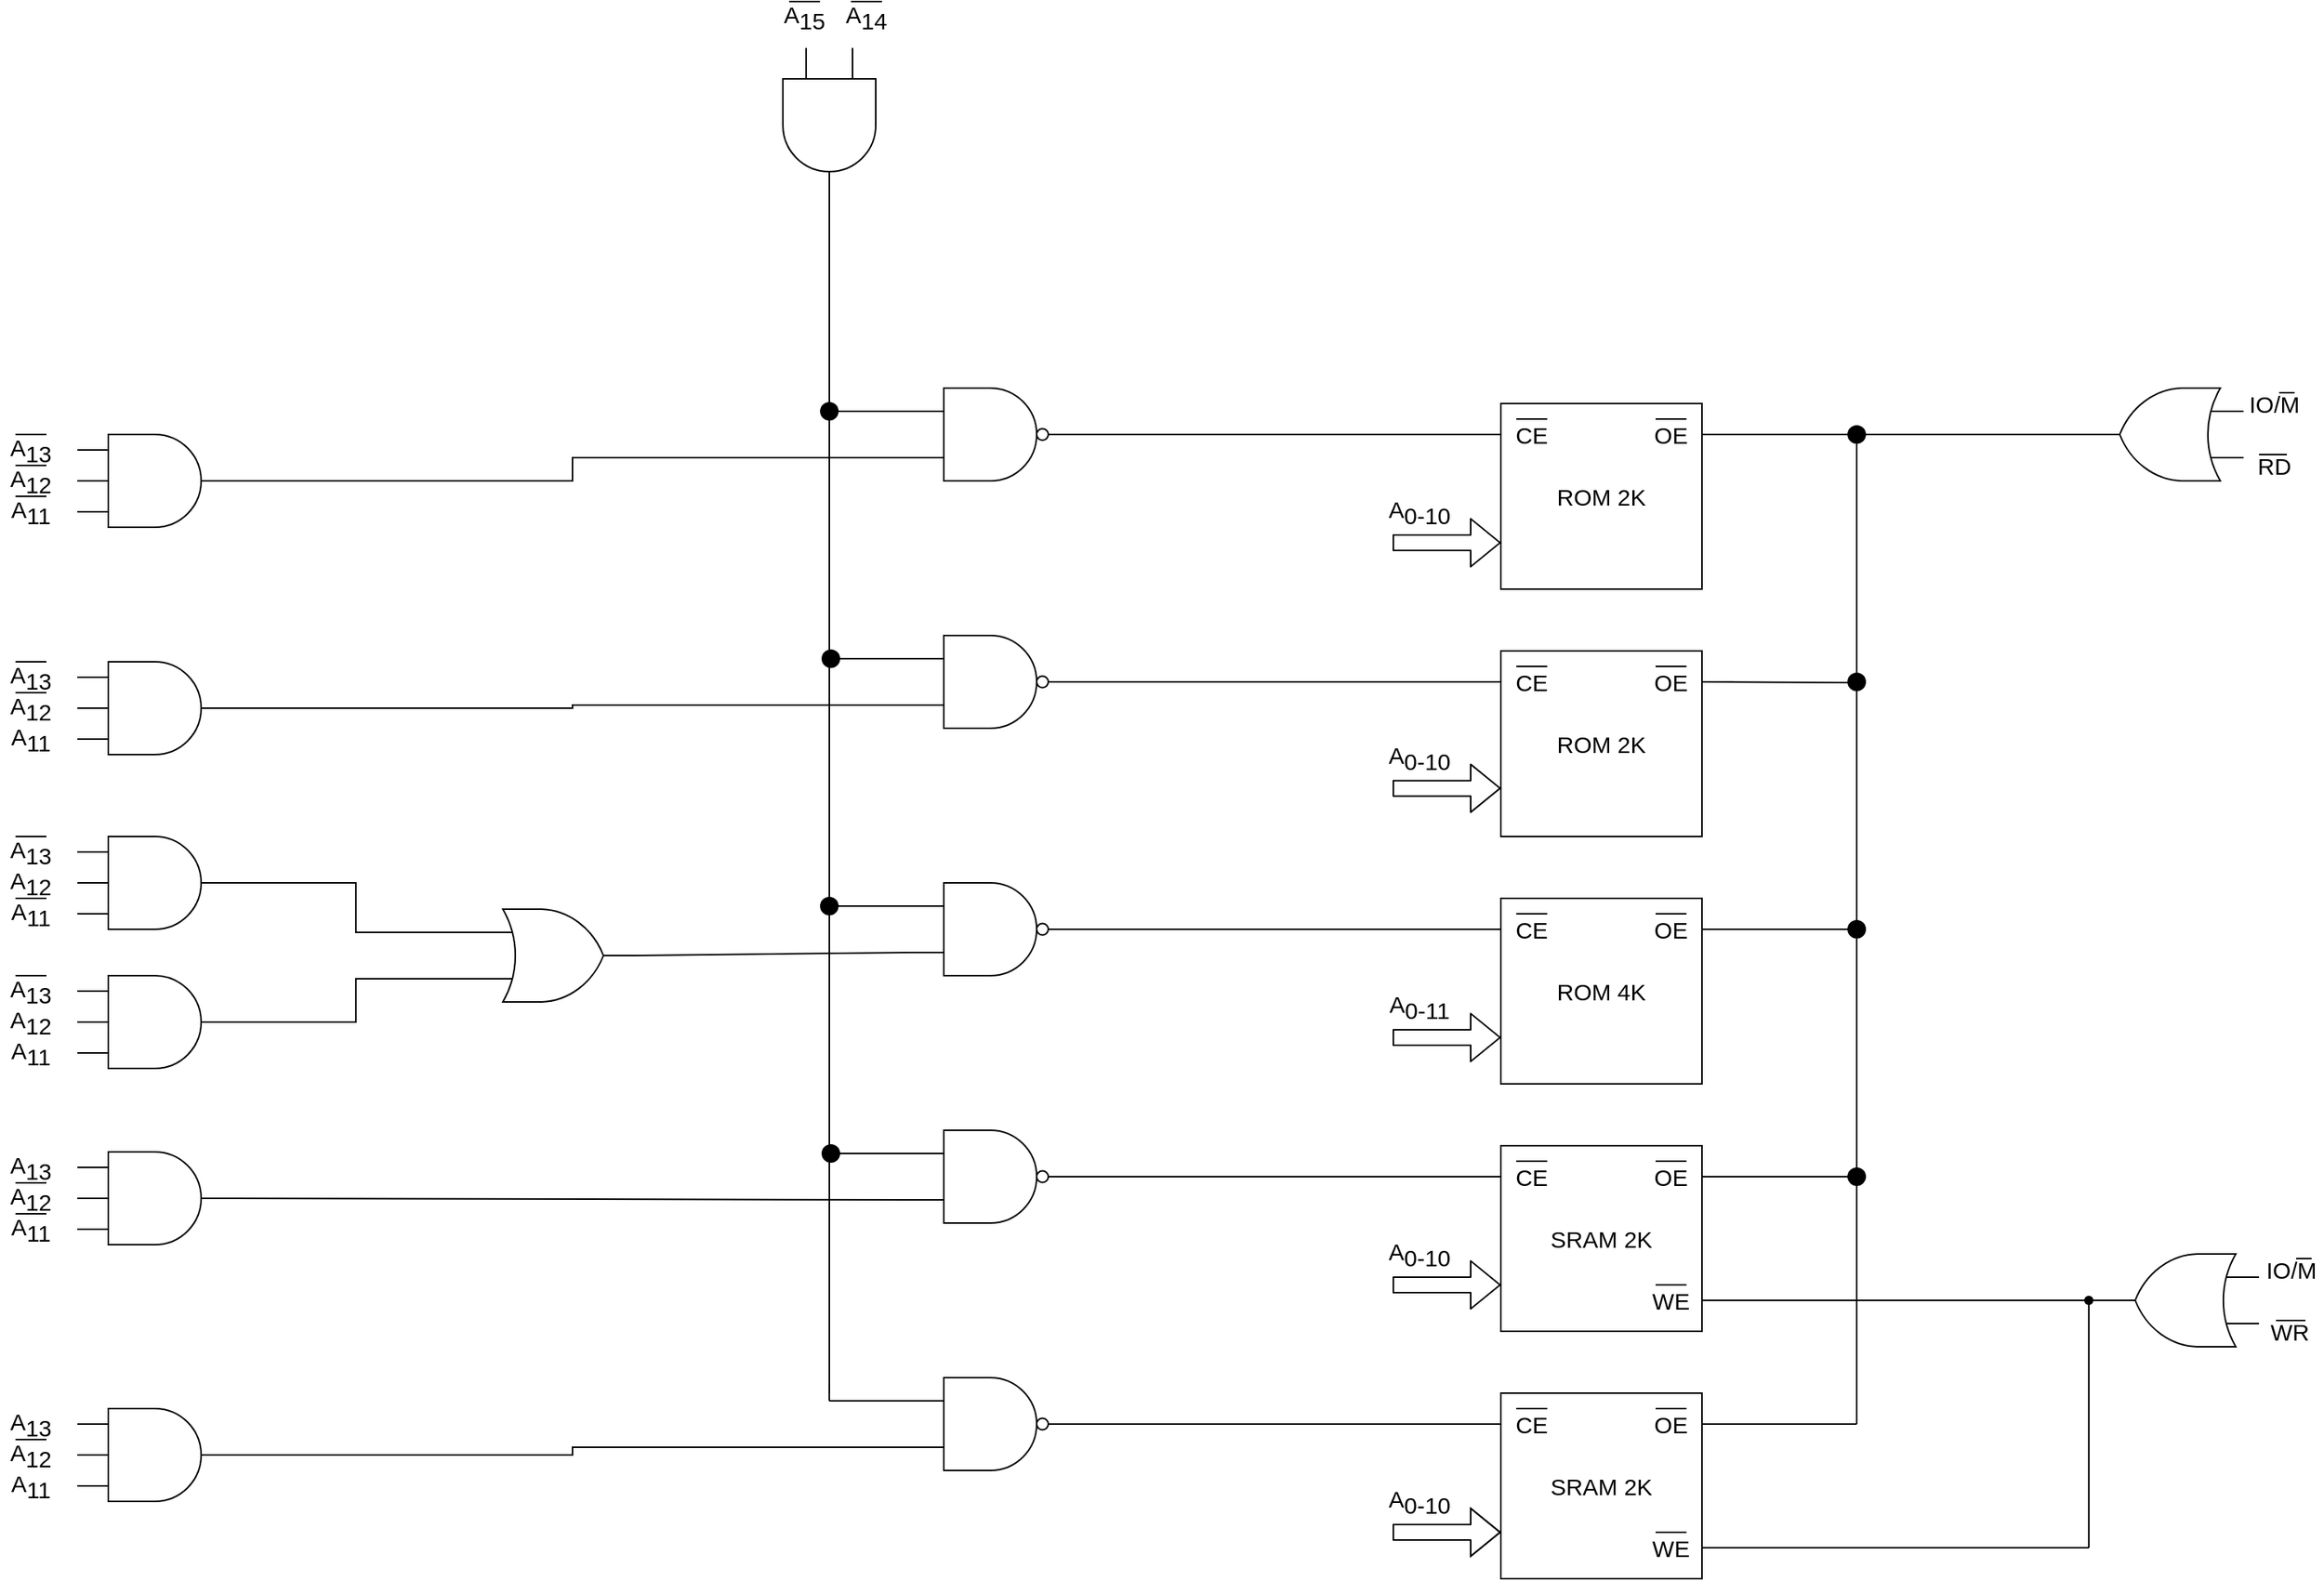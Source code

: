 <mxfile version="14.6.9" type="device"><diagram id="-RrETWpHjdwhD_1dBQom" name="Page-1"><mxGraphModel dx="1834" dy="1961" grid="1" gridSize="10" guides="1" tooltips="1" connect="1" arrows="1" fold="1" page="1" pageScale="1" pageWidth="827" pageHeight="1169" math="0" shadow="0"><root><mxCell id="0"/><mxCell id="1" parent="0"/><mxCell id="ey-f2JxCHmrL6q7mkroE-142" value="" style="group;fontSize=15;" parent="1" vertex="1" connectable="0"><mxGeometry x="960" y="210" width="220" height="120" as="geometry"/></mxCell><mxCell id="ey-f2JxCHmrL6q7mkroE-141" value="" style="group;fontSize=15;" parent="ey-f2JxCHmrL6q7mkroE-142" vertex="1" connectable="0"><mxGeometry width="220" height="120" as="geometry"/></mxCell><mxCell id="ey-f2JxCHmrL6q7mkroE-98" value="" style="group;fontSize=15;" parent="ey-f2JxCHmrL6q7mkroE-141" vertex="1" connectable="0"><mxGeometry x="50" width="170" height="120" as="geometry"/></mxCell><mxCell id="ey-f2JxCHmrL6q7mkroE-91" value="ROM 2K" style="rounded=0;whiteSpace=wrap;html=1;comic=0;fontSize=15;" parent="ey-f2JxCHmrL6q7mkroE-98" vertex="1"><mxGeometry x="20" width="130" height="120" as="geometry"/></mxCell><mxCell id="ey-f2JxCHmrL6q7mkroE-92" value="CE" style="text;html=1;strokeColor=none;fillColor=none;align=center;verticalAlign=middle;whiteSpace=wrap;rounded=0;comic=0;fontSize=15;" parent="ey-f2JxCHmrL6q7mkroE-98" vertex="1"><mxGeometry x="20" y="10" width="40" height="20" as="geometry"/></mxCell><mxCell id="ey-f2JxCHmrL6q7mkroE-93" value="OE" style="text;html=1;strokeColor=none;fillColor=none;align=center;verticalAlign=middle;whiteSpace=wrap;rounded=0;comic=0;fontSize=15;" parent="ey-f2JxCHmrL6q7mkroE-98" vertex="1"><mxGeometry x="110" y="10" width="40" height="20" as="geometry"/></mxCell><mxCell id="ey-f2JxCHmrL6q7mkroE-94" value="" style="endArrow=none;html=1;exitX=0.25;exitY=0;exitDx=0;exitDy=0;entryX=0.75;entryY=0;entryDx=0;entryDy=0;fontSize=15;" parent="ey-f2JxCHmrL6q7mkroE-98" source="ey-f2JxCHmrL6q7mkroE-92" target="ey-f2JxCHmrL6q7mkroE-92" edge="1"><mxGeometry width="50" height="50" relative="1" as="geometry"><mxPoint x="-30" y="170" as="sourcePoint"/><mxPoint x="20" y="120" as="targetPoint"/></mxGeometry></mxCell><mxCell id="ey-f2JxCHmrL6q7mkroE-95" value="" style="endArrow=none;html=1;exitX=0.25;exitY=0;exitDx=0;exitDy=0;entryX=0.75;entryY=0;entryDx=0;entryDy=0;fontSize=15;" parent="ey-f2JxCHmrL6q7mkroE-98" edge="1"><mxGeometry width="50" height="50" relative="1" as="geometry"><mxPoint x="120" y="10" as="sourcePoint"/><mxPoint x="140" y="10" as="targetPoint"/></mxGeometry></mxCell><mxCell id="ey-f2JxCHmrL6q7mkroE-96" value="" style="endArrow=none;html=1;exitX=0;exitY=0.5;exitDx=0;exitDy=0;fontSize=15;" parent="ey-f2JxCHmrL6q7mkroE-98" source="ey-f2JxCHmrL6q7mkroE-92" edge="1"><mxGeometry width="50" height="50" relative="1" as="geometry"><mxPoint x="-10" y="150" as="sourcePoint"/><mxPoint y="20" as="targetPoint"/></mxGeometry></mxCell><mxCell id="ey-f2JxCHmrL6q7mkroE-97" value="" style="endArrow=none;html=1;entryX=1;entryY=0.5;entryDx=0;entryDy=0;fontSize=15;" parent="ey-f2JxCHmrL6q7mkroE-98" target="ey-f2JxCHmrL6q7mkroE-93" edge="1"><mxGeometry width="50" height="50" relative="1" as="geometry"><mxPoint x="170" y="20" as="sourcePoint"/><mxPoint x="10" y="30.0" as="targetPoint"/></mxGeometry></mxCell><mxCell id="ey-f2JxCHmrL6q7mkroE-131" value="" style="shape=flexArrow;endArrow=classic;html=1;entryX=0;entryY=0.75;entryDx=0;entryDy=0;fontSize=15;" parent="ey-f2JxCHmrL6q7mkroE-141" target="ey-f2JxCHmrL6q7mkroE-91" edge="1"><mxGeometry width="50" height="50" relative="1" as="geometry"><mxPoint y="90" as="sourcePoint"/><mxPoint x="160" y="160" as="targetPoint"/></mxGeometry></mxCell><mxCell id="ey-f2JxCHmrL6q7mkroE-132" value="&lt;font style=&quot;font-size: 15px;&quot;&gt;Α&lt;sub style=&quot;font-size: 15px;&quot;&gt;0-10&lt;/sub&gt;&lt;/font&gt;" style="edgeLabel;html=1;align=center;verticalAlign=middle;resizable=0;points=[];fontSize=15;" parent="ey-f2JxCHmrL6q7mkroE-131" vertex="1" connectable="0"><mxGeometry x="-0.521" y="2" relative="1" as="geometry"><mxPoint y="-18" as="offset"/></mxGeometry></mxCell><mxCell id="ey-f2JxCHmrL6q7mkroE-148" value="" style="group;fontSize=15;" parent="1" vertex="1" connectable="0"><mxGeometry x="960.0" y="370" width="220.0" height="120" as="geometry"/></mxCell><mxCell id="ey-f2JxCHmrL6q7mkroE-99" value="" style="group;fontSize=15;" parent="ey-f2JxCHmrL6q7mkroE-148" vertex="1" connectable="0"><mxGeometry x="50.0" width="170" height="120" as="geometry"/></mxCell><mxCell id="ey-f2JxCHmrL6q7mkroE-100" value="ROM 2K" style="rounded=0;whiteSpace=wrap;html=1;comic=0;fontSize=15;" parent="ey-f2JxCHmrL6q7mkroE-99" vertex="1"><mxGeometry x="20" width="130" height="120" as="geometry"/></mxCell><mxCell id="ey-f2JxCHmrL6q7mkroE-101" value="CE" style="text;html=1;strokeColor=none;fillColor=none;align=center;verticalAlign=middle;whiteSpace=wrap;rounded=0;comic=0;fontSize=15;" parent="ey-f2JxCHmrL6q7mkroE-99" vertex="1"><mxGeometry x="20" y="10" width="40" height="20" as="geometry"/></mxCell><mxCell id="ey-f2JxCHmrL6q7mkroE-102" value="OE" style="text;html=1;strokeColor=none;fillColor=none;align=center;verticalAlign=middle;whiteSpace=wrap;rounded=0;comic=0;fontSize=15;" parent="ey-f2JxCHmrL6q7mkroE-99" vertex="1"><mxGeometry x="110" y="10" width="40" height="20" as="geometry"/></mxCell><mxCell id="ey-f2JxCHmrL6q7mkroE-103" value="" style="endArrow=none;html=1;exitX=0.25;exitY=0;exitDx=0;exitDy=0;entryX=0.75;entryY=0;entryDx=0;entryDy=0;fontSize=15;" parent="ey-f2JxCHmrL6q7mkroE-99" source="ey-f2JxCHmrL6q7mkroE-101" target="ey-f2JxCHmrL6q7mkroE-101" edge="1"><mxGeometry width="50" height="50" relative="1" as="geometry"><mxPoint x="-30" y="170" as="sourcePoint"/><mxPoint x="20" y="120" as="targetPoint"/></mxGeometry></mxCell><mxCell id="ey-f2JxCHmrL6q7mkroE-104" value="" style="endArrow=none;html=1;exitX=0.25;exitY=0;exitDx=0;exitDy=0;entryX=0.75;entryY=0;entryDx=0;entryDy=0;fontSize=15;" parent="ey-f2JxCHmrL6q7mkroE-99" edge="1"><mxGeometry width="50" height="50" relative="1" as="geometry"><mxPoint x="120" y="10" as="sourcePoint"/><mxPoint x="140" y="10" as="targetPoint"/></mxGeometry></mxCell><mxCell id="ey-f2JxCHmrL6q7mkroE-105" value="" style="endArrow=none;html=1;exitX=0;exitY=0.5;exitDx=0;exitDy=0;fontSize=15;" parent="ey-f2JxCHmrL6q7mkroE-99" source="ey-f2JxCHmrL6q7mkroE-101" edge="1"><mxGeometry width="50" height="50" relative="1" as="geometry"><mxPoint x="-10" y="150" as="sourcePoint"/><mxPoint y="20" as="targetPoint"/></mxGeometry></mxCell><mxCell id="ey-f2JxCHmrL6q7mkroE-106" value="" style="endArrow=none;html=1;entryX=1;entryY=0.5;entryDx=0;entryDy=0;fontSize=15;" parent="ey-f2JxCHmrL6q7mkroE-99" target="ey-f2JxCHmrL6q7mkroE-102" edge="1"><mxGeometry width="50" height="50" relative="1" as="geometry"><mxPoint x="170" y="20" as="sourcePoint"/><mxPoint x="10" y="30.0" as="targetPoint"/></mxGeometry></mxCell><mxCell id="ey-f2JxCHmrL6q7mkroE-133" value="" style="shape=flexArrow;endArrow=classic;html=1;entryX=0;entryY=0.75;entryDx=0;entryDy=0;fontSize=15;" parent="ey-f2JxCHmrL6q7mkroE-148" edge="1"><mxGeometry width="50" height="50" relative="1" as="geometry"><mxPoint y="88.82" as="sourcePoint"/><mxPoint x="70" y="88.82" as="targetPoint"/></mxGeometry></mxCell><mxCell id="ey-f2JxCHmrL6q7mkroE-134" value="&lt;font style=&quot;font-size: 15px;&quot;&gt;Α&lt;sub style=&quot;font-size: 15px;&quot;&gt;0-10&lt;/sub&gt;&lt;/font&gt;" style="edgeLabel;html=1;align=center;verticalAlign=middle;resizable=0;points=[];fontSize=15;" parent="ey-f2JxCHmrL6q7mkroE-133" vertex="1" connectable="0"><mxGeometry x="-0.521" y="2" relative="1" as="geometry"><mxPoint y="-18" as="offset"/></mxGeometry></mxCell><mxCell id="ey-f2JxCHmrL6q7mkroE-149" value="" style="group;fontSize=15;" parent="1" vertex="1" connectable="0"><mxGeometry x="960.0" y="530" width="220.0" height="120" as="geometry"/></mxCell><mxCell id="ey-f2JxCHmrL6q7mkroE-107" value="" style="group;fontSize=15;" parent="ey-f2JxCHmrL6q7mkroE-149" vertex="1" connectable="0"><mxGeometry x="50.0" width="170" height="120" as="geometry"/></mxCell><mxCell id="ey-f2JxCHmrL6q7mkroE-108" value="ROM 4K" style="rounded=0;whiteSpace=wrap;html=1;comic=0;fontSize=15;" parent="ey-f2JxCHmrL6q7mkroE-107" vertex="1"><mxGeometry x="20" width="130" height="120" as="geometry"/></mxCell><mxCell id="ey-f2JxCHmrL6q7mkroE-109" value="CE" style="text;html=1;strokeColor=none;fillColor=none;align=center;verticalAlign=middle;whiteSpace=wrap;rounded=0;comic=0;fontSize=15;" parent="ey-f2JxCHmrL6q7mkroE-107" vertex="1"><mxGeometry x="20" y="10" width="40" height="20" as="geometry"/></mxCell><mxCell id="ey-f2JxCHmrL6q7mkroE-110" value="OE" style="text;html=1;strokeColor=none;fillColor=none;align=center;verticalAlign=middle;whiteSpace=wrap;rounded=0;comic=0;fontSize=15;" parent="ey-f2JxCHmrL6q7mkroE-107" vertex="1"><mxGeometry x="110" y="10" width="40" height="20" as="geometry"/></mxCell><mxCell id="ey-f2JxCHmrL6q7mkroE-111" value="" style="endArrow=none;html=1;exitX=0.25;exitY=0;exitDx=0;exitDy=0;entryX=0.75;entryY=0;entryDx=0;entryDy=0;fontSize=15;" parent="ey-f2JxCHmrL6q7mkroE-107" source="ey-f2JxCHmrL6q7mkroE-109" target="ey-f2JxCHmrL6q7mkroE-109" edge="1"><mxGeometry width="50" height="50" relative="1" as="geometry"><mxPoint x="-30" y="170" as="sourcePoint"/><mxPoint x="20" y="120" as="targetPoint"/></mxGeometry></mxCell><mxCell id="ey-f2JxCHmrL6q7mkroE-112" value="" style="endArrow=none;html=1;exitX=0.25;exitY=0;exitDx=0;exitDy=0;entryX=0.75;entryY=0;entryDx=0;entryDy=0;fontSize=15;" parent="ey-f2JxCHmrL6q7mkroE-107" edge="1"><mxGeometry width="50" height="50" relative="1" as="geometry"><mxPoint x="120" y="10" as="sourcePoint"/><mxPoint x="140" y="10" as="targetPoint"/></mxGeometry></mxCell><mxCell id="ey-f2JxCHmrL6q7mkroE-113" value="" style="endArrow=none;html=1;exitX=0;exitY=0.5;exitDx=0;exitDy=0;fontSize=15;" parent="ey-f2JxCHmrL6q7mkroE-107" source="ey-f2JxCHmrL6q7mkroE-109" edge="1"><mxGeometry width="50" height="50" relative="1" as="geometry"><mxPoint x="-10" y="150" as="sourcePoint"/><mxPoint y="20" as="targetPoint"/></mxGeometry></mxCell><mxCell id="ey-f2JxCHmrL6q7mkroE-114" value="" style="endArrow=none;html=1;entryX=1;entryY=0.5;entryDx=0;entryDy=0;fontSize=15;" parent="ey-f2JxCHmrL6q7mkroE-107" target="ey-f2JxCHmrL6q7mkroE-110" edge="1"><mxGeometry width="50" height="50" relative="1" as="geometry"><mxPoint x="170" y="20" as="sourcePoint"/><mxPoint x="10" y="30.0" as="targetPoint"/></mxGeometry></mxCell><mxCell id="ey-f2JxCHmrL6q7mkroE-135" value="" style="shape=flexArrow;endArrow=classic;html=1;entryX=0;entryY=0.75;entryDx=0;entryDy=0;fontSize=15;" parent="ey-f2JxCHmrL6q7mkroE-149" edge="1"><mxGeometry width="50" height="50" relative="1" as="geometry"><mxPoint y="90.0" as="sourcePoint"/><mxPoint x="70" y="90.0" as="targetPoint"/></mxGeometry></mxCell><mxCell id="ey-f2JxCHmrL6q7mkroE-136" value="&lt;font style=&quot;font-size: 15px;&quot;&gt;Α&lt;sub style=&quot;font-size: 15px;&quot;&gt;0-11&lt;/sub&gt;&lt;/font&gt;" style="edgeLabel;html=1;align=center;verticalAlign=middle;resizable=0;points=[];fontSize=15;" parent="ey-f2JxCHmrL6q7mkroE-135" vertex="1" connectable="0"><mxGeometry x="-0.521" y="2" relative="1" as="geometry"><mxPoint y="-18" as="offset"/></mxGeometry></mxCell><mxCell id="ey-f2JxCHmrL6q7mkroE-150" value="" style="group;fontSize=15;" parent="1" vertex="1" connectable="0"><mxGeometry x="960.0" y="690" width="220.0" height="120" as="geometry"/></mxCell><mxCell id="ey-f2JxCHmrL6q7mkroE-115" value="" style="group;fontSize=15;" parent="ey-f2JxCHmrL6q7mkroE-150" vertex="1" connectable="0"><mxGeometry x="50.0" width="170" height="120" as="geometry"/></mxCell><mxCell id="ey-f2JxCHmrL6q7mkroE-116" value="SRAM 2K" style="rounded=0;whiteSpace=wrap;html=1;comic=0;fontSize=15;" parent="ey-f2JxCHmrL6q7mkroE-115" vertex="1"><mxGeometry x="20" width="130" height="120" as="geometry"/></mxCell><mxCell id="ey-f2JxCHmrL6q7mkroE-117" value="CE" style="text;html=1;strokeColor=none;fillColor=none;align=center;verticalAlign=middle;whiteSpace=wrap;rounded=0;comic=0;fontSize=15;" parent="ey-f2JxCHmrL6q7mkroE-115" vertex="1"><mxGeometry x="20" y="10" width="40" height="20" as="geometry"/></mxCell><mxCell id="ey-f2JxCHmrL6q7mkroE-118" value="OE" style="text;html=1;strokeColor=none;fillColor=none;align=center;verticalAlign=middle;whiteSpace=wrap;rounded=0;comic=0;fontSize=15;" parent="ey-f2JxCHmrL6q7mkroE-115" vertex="1"><mxGeometry x="110" y="10" width="40" height="20" as="geometry"/></mxCell><mxCell id="ey-f2JxCHmrL6q7mkroE-119" value="" style="endArrow=none;html=1;exitX=0.25;exitY=0;exitDx=0;exitDy=0;entryX=0.75;entryY=0;entryDx=0;entryDy=0;fontSize=15;" parent="ey-f2JxCHmrL6q7mkroE-115" source="ey-f2JxCHmrL6q7mkroE-117" target="ey-f2JxCHmrL6q7mkroE-117" edge="1"><mxGeometry width="50" height="50" relative="1" as="geometry"><mxPoint x="-30" y="170" as="sourcePoint"/><mxPoint x="20" y="120" as="targetPoint"/></mxGeometry></mxCell><mxCell id="ey-f2JxCHmrL6q7mkroE-120" value="" style="endArrow=none;html=1;exitX=0.25;exitY=0;exitDx=0;exitDy=0;entryX=0.75;entryY=0;entryDx=0;entryDy=0;fontSize=15;" parent="ey-f2JxCHmrL6q7mkroE-115" edge="1"><mxGeometry width="50" height="50" relative="1" as="geometry"><mxPoint x="120" y="10" as="sourcePoint"/><mxPoint x="140" y="10" as="targetPoint"/></mxGeometry></mxCell><mxCell id="ey-f2JxCHmrL6q7mkroE-121" value="" style="endArrow=none;html=1;exitX=0;exitY=0.5;exitDx=0;exitDy=0;fontSize=15;" parent="ey-f2JxCHmrL6q7mkroE-115" source="ey-f2JxCHmrL6q7mkroE-117" edge="1"><mxGeometry width="50" height="50" relative="1" as="geometry"><mxPoint x="-10" y="150" as="sourcePoint"/><mxPoint y="20" as="targetPoint"/></mxGeometry></mxCell><mxCell id="ey-f2JxCHmrL6q7mkroE-122" value="" style="endArrow=none;html=1;entryX=1;entryY=0.5;entryDx=0;entryDy=0;fontSize=15;" parent="ey-f2JxCHmrL6q7mkroE-115" target="ey-f2JxCHmrL6q7mkroE-118" edge="1"><mxGeometry width="50" height="50" relative="1" as="geometry"><mxPoint x="170" y="20" as="sourcePoint"/><mxPoint x="10" y="30.0" as="targetPoint"/></mxGeometry></mxCell><mxCell id="ey-f2JxCHmrL6q7mkroE-154" value="WE" style="text;html=1;strokeColor=none;fillColor=none;align=center;verticalAlign=middle;whiteSpace=wrap;rounded=0;comic=0;fontSize=15;" parent="ey-f2JxCHmrL6q7mkroE-115" vertex="1"><mxGeometry x="110" y="90" width="40" height="20" as="geometry"/></mxCell><mxCell id="ey-f2JxCHmrL6q7mkroE-155" value="" style="endArrow=none;html=1;exitX=0.25;exitY=0;exitDx=0;exitDy=0;entryX=0.75;entryY=0;entryDx=0;entryDy=0;fontSize=15;" parent="ey-f2JxCHmrL6q7mkroE-115" edge="1"><mxGeometry width="50" height="50" relative="1" as="geometry"><mxPoint x="120" y="90" as="sourcePoint"/><mxPoint x="140" y="90" as="targetPoint"/></mxGeometry></mxCell><mxCell id="ey-f2JxCHmrL6q7mkroE-137" value="" style="shape=flexArrow;endArrow=classic;html=1;entryX=0;entryY=0.75;entryDx=0;entryDy=0;fontSize=15;" parent="ey-f2JxCHmrL6q7mkroE-150" edge="1"><mxGeometry width="50" height="50" relative="1" as="geometry"><mxPoint y="90" as="sourcePoint"/><mxPoint x="70" y="90" as="targetPoint"/></mxGeometry></mxCell><mxCell id="ey-f2JxCHmrL6q7mkroE-138" value="&lt;font style=&quot;font-size: 15px;&quot;&gt;Α&lt;sub style=&quot;font-size: 15px;&quot;&gt;0-10&lt;/sub&gt;&lt;/font&gt;" style="edgeLabel;html=1;align=center;verticalAlign=middle;resizable=0;points=[];fontSize=15;" parent="ey-f2JxCHmrL6q7mkroE-137" vertex="1" connectable="0"><mxGeometry x="-0.521" y="2" relative="1" as="geometry"><mxPoint y="-18" as="offset"/></mxGeometry></mxCell><mxCell id="ey-f2JxCHmrL6q7mkroE-151" value="" style="group;fontSize=15;" parent="1" vertex="1" connectable="0"><mxGeometry x="990" y="850" width="190" height="120" as="geometry"/></mxCell><mxCell id="ey-f2JxCHmrL6q7mkroE-123" value="" style="group;fontSize=15;" parent="ey-f2JxCHmrL6q7mkroE-151" vertex="1" connectable="0"><mxGeometry x="20" width="170" height="120" as="geometry"/></mxCell><mxCell id="ey-f2JxCHmrL6q7mkroE-124" value="SRAM 2K" style="rounded=0;whiteSpace=wrap;html=1;comic=0;fontSize=15;" parent="ey-f2JxCHmrL6q7mkroE-123" vertex="1"><mxGeometry x="20" width="130" height="120" as="geometry"/></mxCell><mxCell id="ey-f2JxCHmrL6q7mkroE-125" value="CE" style="text;html=1;strokeColor=none;fillColor=none;align=center;verticalAlign=middle;whiteSpace=wrap;rounded=0;comic=0;fontSize=15;" parent="ey-f2JxCHmrL6q7mkroE-123" vertex="1"><mxGeometry x="20" y="10" width="40" height="20" as="geometry"/></mxCell><mxCell id="ey-f2JxCHmrL6q7mkroE-126" value="OE" style="text;html=1;strokeColor=none;fillColor=none;align=center;verticalAlign=middle;whiteSpace=wrap;rounded=0;comic=0;fontSize=15;" parent="ey-f2JxCHmrL6q7mkroE-123" vertex="1"><mxGeometry x="110" y="10" width="40" height="20" as="geometry"/></mxCell><mxCell id="ey-f2JxCHmrL6q7mkroE-127" value="" style="endArrow=none;html=1;exitX=0.25;exitY=0;exitDx=0;exitDy=0;entryX=0.75;entryY=0;entryDx=0;entryDy=0;fontSize=15;" parent="ey-f2JxCHmrL6q7mkroE-123" source="ey-f2JxCHmrL6q7mkroE-125" target="ey-f2JxCHmrL6q7mkroE-125" edge="1"><mxGeometry width="50" height="50" relative="1" as="geometry"><mxPoint x="-30" y="170" as="sourcePoint"/><mxPoint x="20" y="120" as="targetPoint"/></mxGeometry></mxCell><mxCell id="ey-f2JxCHmrL6q7mkroE-128" value="" style="endArrow=none;html=1;exitX=0.25;exitY=0;exitDx=0;exitDy=0;entryX=0.75;entryY=0;entryDx=0;entryDy=0;fontSize=15;" parent="ey-f2JxCHmrL6q7mkroE-123" edge="1"><mxGeometry width="50" height="50" relative="1" as="geometry"><mxPoint x="120" y="10" as="sourcePoint"/><mxPoint x="140" y="10" as="targetPoint"/></mxGeometry></mxCell><mxCell id="ey-f2JxCHmrL6q7mkroE-129" value="" style="endArrow=none;html=1;exitX=0;exitY=0.5;exitDx=0;exitDy=0;fontSize=15;" parent="ey-f2JxCHmrL6q7mkroE-123" source="ey-f2JxCHmrL6q7mkroE-125" edge="1"><mxGeometry width="50" height="50" relative="1" as="geometry"><mxPoint x="-10" y="150" as="sourcePoint"/><mxPoint y="20" as="targetPoint"/></mxGeometry></mxCell><mxCell id="ey-f2JxCHmrL6q7mkroE-130" value="" style="endArrow=none;html=1;entryX=1;entryY=0.5;entryDx=0;entryDy=0;fontSize=15;" parent="ey-f2JxCHmrL6q7mkroE-123" target="ey-f2JxCHmrL6q7mkroE-126" edge="1"><mxGeometry width="50" height="50" relative="1" as="geometry"><mxPoint x="170" y="20" as="sourcePoint"/><mxPoint x="10" y="30.0" as="targetPoint"/></mxGeometry></mxCell><mxCell id="ey-f2JxCHmrL6q7mkroE-156" value="WE" style="text;html=1;strokeColor=none;fillColor=none;align=center;verticalAlign=middle;whiteSpace=wrap;rounded=0;comic=0;fontSize=15;" parent="ey-f2JxCHmrL6q7mkroE-123" vertex="1"><mxGeometry x="110" y="90" width="40" height="20" as="geometry"/></mxCell><mxCell id="ey-f2JxCHmrL6q7mkroE-157" value="" style="endArrow=none;html=1;strokeColor=#000000;exitX=0.25;exitY=0;exitDx=0;exitDy=0;entryX=0.75;entryY=0;entryDx=0;entryDy=0;fontSize=15;" parent="ey-f2JxCHmrL6q7mkroE-123" source="ey-f2JxCHmrL6q7mkroE-156" target="ey-f2JxCHmrL6q7mkroE-156" edge="1"><mxGeometry width="50" height="50" relative="1" as="geometry"><mxPoint x="250" as="sourcePoint"/><mxPoint x="300" y="-50" as="targetPoint"/></mxGeometry></mxCell><mxCell id="ey-f2JxCHmrL6q7mkroE-139" value="" style="shape=flexArrow;endArrow=classic;html=1;entryX=0;entryY=0.75;entryDx=0;entryDy=0;fontSize=15;" parent="ey-f2JxCHmrL6q7mkroE-151" edge="1"><mxGeometry width="50" height="50" relative="1" as="geometry"><mxPoint x="-30.0" y="90" as="sourcePoint"/><mxPoint x="40.0" y="90" as="targetPoint"/><Array as="points"><mxPoint y="90"/></Array></mxGeometry></mxCell><mxCell id="ey-f2JxCHmrL6q7mkroE-140" value="&lt;font style=&quot;font-size: 15px;&quot;&gt;Α&lt;sub style=&quot;font-size: 15px;&quot;&gt;0-10&lt;/sub&gt;&lt;/font&gt;" style="edgeLabel;html=1;align=center;verticalAlign=middle;resizable=0;points=[];fontSize=15;" parent="ey-f2JxCHmrL6q7mkroE-139" vertex="1" connectable="0"><mxGeometry x="-0.521" y="2" relative="1" as="geometry"><mxPoint y="-18" as="offset"/></mxGeometry></mxCell><mxCell id="ey-f2JxCHmrL6q7mkroE-158" value="" style="endArrow=none;html=1;fontFamily=Helvetica;fontSize=15;fontColor=#000000;align=center;strokeColor=#000000;exitX=1;exitY=0.5;exitDx=0;exitDy=0;exitPerimeter=0;" parent="1" source="ey-f2JxCHmrL6q7mkroE-161" target="ey-f2JxCHmrL6q7mkroE-154" edge="1"><mxGeometry width="50" height="50" relative="1" as="geometry"><mxPoint x="1180" y="790" as="sourcePoint"/><mxPoint x="1130" y="820" as="targetPoint"/></mxGeometry></mxCell><mxCell id="ey-f2JxCHmrL6q7mkroE-159" value="" style="endArrow=none;html=1;strokeColor=#000000;exitX=1;exitY=0.5;exitDx=0;exitDy=0;fontSize=15;" parent="1" source="ey-f2JxCHmrL6q7mkroE-156" edge="1"><mxGeometry width="50" height="50" relative="1" as="geometry"><mxPoint x="1080" y="870" as="sourcePoint"/><mxPoint x="1180" y="950" as="targetPoint"/></mxGeometry></mxCell><mxCell id="ey-f2JxCHmrL6q7mkroE-174" value="" style="group;fontSize=15;" parent="1" vertex="1" connectable="0"><mxGeometry x="1410" y="200" width="140" height="60" as="geometry"/></mxCell><mxCell id="ey-f2JxCHmrL6q7mkroE-160" value="" style="verticalLabelPosition=bottom;shadow=0;dashed=0;align=center;html=1;verticalAlign=top;shape=mxgraph.electrical.logic_gates.logic_gate;operation=or;comic=0;direction=west;fontSize=15;" parent="ey-f2JxCHmrL6q7mkroE-174" vertex="1"><mxGeometry width="100" height="60" as="geometry"/></mxCell><mxCell id="ey-f2JxCHmrL6q7mkroE-170" value="" style="group;fontSize=15;" parent="ey-f2JxCHmrL6q7mkroE-174" vertex="1" connectable="0"><mxGeometry x="100" width="40" height="20" as="geometry"/></mxCell><mxCell id="ey-f2JxCHmrL6q7mkroE-162" value="IO/M" style="text;html=1;strokeColor=none;fillColor=none;align=center;verticalAlign=middle;whiteSpace=wrap;rounded=0;comic=0;fontSize=15;" parent="ey-f2JxCHmrL6q7mkroE-170" vertex="1"><mxGeometry width="40" height="20" as="geometry"/></mxCell><mxCell id="ey-f2JxCHmrL6q7mkroE-167" value="" style="endArrow=none;html=1;strokeColor=#000000;exitX=0.5;exitY=0;exitDx=0;exitDy=0;fontSize=15;" parent="ey-f2JxCHmrL6q7mkroE-170" edge="1"><mxGeometry width="50" height="50" relative="1" as="geometry"><mxPoint x="23" y="3.0" as="sourcePoint"/><mxPoint x="33" y="3" as="targetPoint"/><Array as="points"/></mxGeometry></mxCell><mxCell id="ey-f2JxCHmrL6q7mkroE-171" value="" style="group;fontSize=15;" parent="ey-f2JxCHmrL6q7mkroE-174" vertex="1" connectable="0"><mxGeometry x="100" y="40" width="40" height="20" as="geometry"/></mxCell><mxCell id="ey-f2JxCHmrL6q7mkroE-163" value="RD" style="text;html=1;strokeColor=none;fillColor=none;align=center;verticalAlign=middle;whiteSpace=wrap;rounded=0;comic=0;fontSize=15;" parent="ey-f2JxCHmrL6q7mkroE-171" vertex="1"><mxGeometry width="40" height="20" as="geometry"/></mxCell><mxCell id="ey-f2JxCHmrL6q7mkroE-169" value="" style="endArrow=none;html=1;strokeColor=#000000;exitX=0.25;exitY=0;exitDx=0;exitDy=0;fontSize=15;" parent="ey-f2JxCHmrL6q7mkroE-171" edge="1"><mxGeometry width="50" height="50" relative="1" as="geometry"><mxPoint x="10" y="3.0" as="sourcePoint"/><mxPoint x="28" y="3" as="targetPoint"/><Array as="points"/></mxGeometry></mxCell><mxCell id="ey-f2JxCHmrL6q7mkroE-175" value="" style="group;fontSize=15;" parent="1" vertex="1" connectable="0"><mxGeometry x="1420" y="760" width="141" height="60" as="geometry"/></mxCell><mxCell id="ey-f2JxCHmrL6q7mkroE-161" value="" style="verticalLabelPosition=bottom;shadow=0;dashed=0;align=center;html=1;verticalAlign=top;shape=mxgraph.electrical.logic_gates.logic_gate;operation=or;comic=0;direction=west;fontSize=15;" parent="ey-f2JxCHmrL6q7mkroE-175" vertex="1"><mxGeometry width="100" height="60" as="geometry"/></mxCell><mxCell id="ey-f2JxCHmrL6q7mkroE-172" value="" style="group;fontSize=15;" parent="ey-f2JxCHmrL6q7mkroE-175" vertex="1" connectable="0"><mxGeometry x="101" width="40" height="20" as="geometry"/></mxCell><mxCell id="ey-f2JxCHmrL6q7mkroE-164" value="IO/M" style="text;html=1;strokeColor=none;fillColor=none;align=center;verticalAlign=middle;whiteSpace=wrap;rounded=0;comic=0;fontSize=15;" parent="ey-f2JxCHmrL6q7mkroE-172" vertex="1"><mxGeometry width="40" height="20" as="geometry"/></mxCell><mxCell id="ey-f2JxCHmrL6q7mkroE-166" value="" style="endArrow=none;html=1;strokeColor=#000000;exitX=0.5;exitY=0;exitDx=0;exitDy=0;entryX=0.75;entryY=0;entryDx=0;entryDy=0;fontSize=15;" parent="ey-f2JxCHmrL6q7mkroE-172" edge="1"><mxGeometry width="50" height="50" relative="1" as="geometry"><mxPoint x="23" y="3" as="sourcePoint"/><mxPoint x="33" y="3" as="targetPoint"/></mxGeometry></mxCell><mxCell id="ey-f2JxCHmrL6q7mkroE-173" value="" style="group;fontSize=15;" parent="ey-f2JxCHmrL6q7mkroE-175" vertex="1" connectable="0"><mxGeometry x="100" y="40" width="40" height="20" as="geometry"/></mxCell><mxCell id="ey-f2JxCHmrL6q7mkroE-165" value="WR" style="text;html=1;strokeColor=none;fillColor=none;align=center;verticalAlign=middle;whiteSpace=wrap;rounded=0;comic=0;fontSize=15;" parent="ey-f2JxCHmrL6q7mkroE-173" vertex="1"><mxGeometry width="40" height="20" as="geometry"/></mxCell><mxCell id="ey-f2JxCHmrL6q7mkroE-168" value="" style="endArrow=none;html=1;strokeColor=#000000;exitX=0.5;exitY=0;exitDx=0;exitDy=0;entryX=0.75;entryY=0;entryDx=0;entryDy=0;fontSize=15;" parent="ey-f2JxCHmrL6q7mkroE-173" edge="1"><mxGeometry width="50" height="50" relative="1" as="geometry"><mxPoint x="11" y="3" as="sourcePoint"/><mxPoint x="30" y="3" as="targetPoint"/><Array as="points"><mxPoint x="20" y="3"/></Array></mxGeometry></mxCell><mxCell id="ey-f2JxCHmrL6q7mkroE-176" value="" style="endArrow=none;html=1;strokeColor=#000000;entryX=1;entryY=0.5;entryDx=0;entryDy=0;entryPerimeter=0;fontSize=15;" parent="1" target="ey-f2JxCHmrL6q7mkroE-160" edge="1"><mxGeometry width="50" height="50" relative="1" as="geometry"><mxPoint x="1180" y="230" as="sourcePoint"/><mxPoint x="1150" y="780" as="targetPoint"/></mxGeometry></mxCell><mxCell id="ey-f2JxCHmrL6q7mkroE-178" value="" style="endArrow=none;html=1;strokeColor=#000000;edgeStyle=orthogonalEdgeStyle;rounded=0;fontSize=15;" parent="1" target="ey-f2JxCHmrL6q7mkroE-193" edge="1"><mxGeometry width="50" height="50" relative="1" as="geometry"><mxPoint x="1160" y="390" as="sourcePoint"/><mxPoint x="1260" y="230" as="targetPoint"/></mxGeometry></mxCell><mxCell id="ey-f2JxCHmrL6q7mkroE-179" value="" style="endArrow=none;html=1;strokeColor=#000000;fontSize=15;" parent="1" target="ey-f2JxCHmrL6q7mkroE-192" edge="1"><mxGeometry width="50" height="50" relative="1" as="geometry"><mxPoint x="1260" y="550" as="sourcePoint"/><mxPoint x="1260" y="390" as="targetPoint"/></mxGeometry></mxCell><mxCell id="ey-f2JxCHmrL6q7mkroE-180" value="" style="endArrow=none;html=1;strokeColor=#000000;fontSize=15;" parent="1" edge="1"><mxGeometry width="50" height="50" relative="1" as="geometry"><mxPoint x="1180" y="550" as="sourcePoint"/><mxPoint x="1260" y="550" as="targetPoint"/></mxGeometry></mxCell><mxCell id="ey-f2JxCHmrL6q7mkroE-181" value="" style="endArrow=none;html=1;strokeColor=#000000;fontSize=15;" parent="1" source="ey-f2JxCHmrL6q7mkroE-191" edge="1"><mxGeometry width="50" height="50" relative="1" as="geometry"><mxPoint x="1260" y="550" as="sourcePoint"/><mxPoint x="1260" y="710" as="targetPoint"/></mxGeometry></mxCell><mxCell id="ey-f2JxCHmrL6q7mkroE-182" value="" style="endArrow=none;html=1;strokeColor=#000000;fontSize=15;" parent="1" edge="1"><mxGeometry width="50" height="50" relative="1" as="geometry"><mxPoint x="1180" y="710" as="sourcePoint"/><mxPoint x="1260" y="710" as="targetPoint"/></mxGeometry></mxCell><mxCell id="ey-f2JxCHmrL6q7mkroE-183" value="" style="endArrow=none;html=1;strokeColor=#000000;startArrow=none;fontSize=15;" parent="1" source="ey-f2JxCHmrL6q7mkroE-185" edge="1"><mxGeometry width="50" height="50" relative="1" as="geometry"><mxPoint x="1260" y="710" as="sourcePoint"/><mxPoint x="1260" y="870" as="targetPoint"/></mxGeometry></mxCell><mxCell id="ey-f2JxCHmrL6q7mkroE-184" value="" style="endArrow=none;html=1;strokeColor=#000000;startArrow=none;fontSize=15;" parent="1" edge="1"><mxGeometry width="50" height="50" relative="1" as="geometry"><mxPoint x="1259" y="870" as="sourcePoint"/><mxPoint x="1260" y="870" as="targetPoint"/></mxGeometry></mxCell><mxCell id="ey-f2JxCHmrL6q7mkroE-185" value="" style="shape=waypoint;sketch=0;size=6;pointerEvents=1;points=[];fillColor=none;resizable=0;rotatable=0;perimeter=centerPerimeter;snapToPoint=1;comic=0;strokeWidth=4;fontSize=15;" parent="1" vertex="1"><mxGeometry x="1240" y="690" width="40" height="40" as="geometry"/></mxCell><mxCell id="ey-f2JxCHmrL6q7mkroE-186" value="" style="endArrow=none;html=1;strokeColor=#000000;fontSize=15;" parent="1" target="ey-f2JxCHmrL6q7mkroE-185" edge="1"><mxGeometry width="50" height="50" relative="1" as="geometry"><mxPoint x="1260" y="710" as="sourcePoint"/><mxPoint x="1260" y="870" as="targetPoint"/></mxGeometry></mxCell><mxCell id="ey-f2JxCHmrL6q7mkroE-188" value="" style="endArrow=none;html=1;strokeColor=#000000;fontSize=15;" parent="1" edge="1"><mxGeometry width="50" height="50" relative="1" as="geometry"><mxPoint x="1180" y="870" as="sourcePoint"/><mxPoint x="1250" y="870" as="targetPoint"/></mxGeometry></mxCell><mxCell id="ey-f2JxCHmrL6q7mkroE-190" value="" style="endArrow=none;html=1;strokeColor=#000000;fontSize=15;" parent="1" edge="1"><mxGeometry width="50" height="50" relative="1" as="geometry"><mxPoint x="1160" y="870" as="sourcePoint"/><mxPoint x="1259" y="870" as="targetPoint"/></mxGeometry></mxCell><mxCell id="ey-f2JxCHmrL6q7mkroE-191" value="" style="shape=waypoint;sketch=0;size=6;pointerEvents=1;points=[];fillColor=none;resizable=0;rotatable=0;perimeter=centerPerimeter;snapToPoint=1;comic=0;strokeWidth=4;fontSize=15;" parent="1" vertex="1"><mxGeometry x="1240" y="530" width="40" height="40" as="geometry"/></mxCell><mxCell id="ey-f2JxCHmrL6q7mkroE-192" value="" style="shape=waypoint;sketch=0;size=6;pointerEvents=1;points=[];fillColor=none;resizable=0;rotatable=0;perimeter=centerPerimeter;snapToPoint=1;comic=0;strokeWidth=4;fontSize=15;" parent="1" vertex="1"><mxGeometry x="1240" y="370" width="40" height="40" as="geometry"/></mxCell><mxCell id="ey-f2JxCHmrL6q7mkroE-193" value="" style="shape=waypoint;sketch=0;size=6;pointerEvents=1;points=[];fillColor=none;resizable=0;rotatable=0;perimeter=centerPerimeter;snapToPoint=1;comic=0;strokeWidth=4;fontSize=15;" parent="1" vertex="1"><mxGeometry x="1240" y="210" width="40" height="40" as="geometry"/></mxCell><mxCell id="ey-f2JxCHmrL6q7mkroE-194" value="" style="endArrow=none;html=1;strokeColor=#000000;fontSize=15;" parent="1" target="ey-f2JxCHmrL6q7mkroE-196" edge="1"><mxGeometry width="50" height="50" relative="1" as="geometry"><mxPoint x="1410" y="950" as="sourcePoint"/><mxPoint x="1410" y="790" as="targetPoint"/></mxGeometry></mxCell><mxCell id="ey-f2JxCHmrL6q7mkroE-195" value="" style="endArrow=none;html=1;strokeColor=#000000;fontSize=15;" parent="1" edge="1"><mxGeometry width="50" height="50" relative="1" as="geometry"><mxPoint x="1410" y="950" as="sourcePoint"/><mxPoint x="1160" y="950" as="targetPoint"/></mxGeometry></mxCell><mxCell id="ey-f2JxCHmrL6q7mkroE-196" value="" style="shape=waypoint;sketch=0;size=6;pointerEvents=1;points=[];fillColor=none;resizable=0;rotatable=0;perimeter=centerPerimeter;snapToPoint=1;comic=0;fontSize=15;" parent="1" vertex="1"><mxGeometry x="1390" y="770" width="40" height="40" as="geometry"/></mxCell><mxCell id="eXcvHs7o7vPEYHjQd2A1-56" value="" style="verticalLabelPosition=bottom;shadow=0;dashed=0;align=center;html=1;verticalAlign=top;shape=mxgraph.electrical.logic_gates.logic_gate;operation=or;fontSize=15;" parent="1" vertex="1"><mxGeometry x="370" y="537" width="100" height="60" as="geometry"/></mxCell><mxCell id="eXcvHs7o7vPEYHjQd2A1-57" value="" style="verticalLabelPosition=bottom;shadow=0;dashed=0;align=center;html=1;verticalAlign=top;shape=mxgraph.electrical.logic_gates.logic_gate;operation=and;negating=1;negSize=0.15;fontSize=15;" parent="1" vertex="1"><mxGeometry x="650" y="200" width="100" height="60" as="geometry"/></mxCell><mxCell id="eXcvHs7o7vPEYHjQd2A1-58" value="" style="verticalLabelPosition=bottom;shadow=0;dashed=0;align=center;html=1;verticalAlign=top;shape=mxgraph.electrical.logic_gates.logic_gate;operation=and;negating=1;negSize=0.15;fontSize=15;" parent="1" vertex="1"><mxGeometry x="650" y="360" width="100" height="60" as="geometry"/></mxCell><mxCell id="eXcvHs7o7vPEYHjQd2A1-59" value="" style="verticalLabelPosition=bottom;shadow=0;dashed=0;align=center;html=1;verticalAlign=top;shape=mxgraph.electrical.logic_gates.logic_gate;operation=and;negating=1;negSize=0.15;fontSize=15;" parent="1" vertex="1"><mxGeometry x="650" y="520" width="100" height="60" as="geometry"/></mxCell><mxCell id="eXcvHs7o7vPEYHjQd2A1-60" value="" style="verticalLabelPosition=bottom;shadow=0;dashed=0;align=center;html=1;verticalAlign=top;shape=mxgraph.electrical.logic_gates.logic_gate;operation=and;negating=1;negSize=0.15;fontSize=15;" parent="1" vertex="1"><mxGeometry x="650" y="680" width="100" height="60" as="geometry"/></mxCell><mxCell id="eXcvHs7o7vPEYHjQd2A1-75" style="edgeStyle=orthogonalEdgeStyle;rounded=0;orthogonalLoop=1;jettySize=auto;html=1;exitX=0;exitY=0.25;exitDx=0;exitDy=0;exitPerimeter=0;endArrow=none;endFill=0;fontSize=15;" parent="1" edge="1"><mxGeometry relative="1" as="geometry"><mxPoint x="597" y="855" as="targetPoint"/><mxPoint x="657" y="855" as="sourcePoint"/></mxGeometry></mxCell><mxCell id="eXcvHs7o7vPEYHjQd2A1-61" value="" style="verticalLabelPosition=bottom;shadow=0;dashed=0;align=center;html=1;verticalAlign=top;shape=mxgraph.electrical.logic_gates.logic_gate;operation=and;negating=1;negSize=0.15;fontSize=15;" parent="1" vertex="1"><mxGeometry x="650" y="840" width="100" height="60" as="geometry"/></mxCell><mxCell id="eXcvHs7o7vPEYHjQd2A1-62" value="" style="group;fontSize=15;" parent="1" vertex="1" connectable="0"><mxGeometry x="60" y="230" width="150" height="60" as="geometry"/></mxCell><mxCell id="eXcvHs7o7vPEYHjQd2A1-4" value="" style="verticalLabelPosition=bottom;shadow=0;dashed=0;align=center;html=1;verticalAlign=top;shape=mxgraph.electrical.logic_gates.logic_gate;operation=and;numInputs=3;fontSize=15;" parent="eXcvHs7o7vPEYHjQd2A1-62" vertex="1"><mxGeometry x="50" width="100" height="60" as="geometry"/></mxCell><mxCell id="eXcvHs7o7vPEYHjQd2A1-10" value="Α&lt;sub style=&quot;font-size: 15px;&quot;&gt;13&lt;/sub&gt;" style="text;html=1;strokeColor=none;fillColor=none;align=center;verticalAlign=middle;whiteSpace=wrap;rounded=0;fontSize=15;" parent="eXcvHs7o7vPEYHjQd2A1-62" vertex="1"><mxGeometry width="40" height="20" as="geometry"/></mxCell><mxCell id="eXcvHs7o7vPEYHjQd2A1-11" value="Α&lt;sub style=&quot;font-size: 15px;&quot;&gt;12&lt;/sub&gt;" style="text;html=1;strokeColor=none;fillColor=none;align=center;verticalAlign=middle;whiteSpace=wrap;rounded=0;fontSize=15;" parent="eXcvHs7o7vPEYHjQd2A1-62" vertex="1"><mxGeometry y="20" width="40" height="20" as="geometry"/></mxCell><mxCell id="eXcvHs7o7vPEYHjQd2A1-12" value="Α&lt;sub style=&quot;font-size: 15px;&quot;&gt;11&lt;/sub&gt;" style="text;html=1;strokeColor=none;fillColor=none;align=center;verticalAlign=middle;whiteSpace=wrap;rounded=0;fontSize=15;" parent="eXcvHs7o7vPEYHjQd2A1-62" vertex="1"><mxGeometry y="40" width="40" height="20" as="geometry"/></mxCell><mxCell id="eXcvHs7o7vPEYHjQd2A1-13" value="" style="endArrow=none;html=1;exitX=0.25;exitY=0;exitDx=0;exitDy=0;entryX=0.75;entryY=0;entryDx=0;entryDy=0;fontSize=15;" parent="eXcvHs7o7vPEYHjQd2A1-62" source="eXcvHs7o7vPEYHjQd2A1-10" target="eXcvHs7o7vPEYHjQd2A1-10" edge="1"><mxGeometry width="50" height="50" relative="1" as="geometry"><mxPoint x="30" y="30" as="sourcePoint"/><mxPoint x="80" y="-20" as="targetPoint"/></mxGeometry></mxCell><mxCell id="eXcvHs7o7vPEYHjQd2A1-14" value="" style="endArrow=none;html=1;exitX=0.25;exitY=0;exitDx=0;exitDy=0;entryX=0.75;entryY=1;entryDx=0;entryDy=0;fontSize=15;" parent="eXcvHs7o7vPEYHjQd2A1-62" source="eXcvHs7o7vPEYHjQd2A1-11" target="eXcvHs7o7vPEYHjQd2A1-10" edge="1"><mxGeometry width="50" height="50" relative="1" as="geometry"><mxPoint x="30" y="30" as="sourcePoint"/><mxPoint x="80" y="-20" as="targetPoint"/></mxGeometry></mxCell><mxCell id="eXcvHs7o7vPEYHjQd2A1-15" value="" style="endArrow=none;html=1;exitX=0.25;exitY=0;exitDx=0;exitDy=0;entryX=0.75;entryY=0;entryDx=0;entryDy=0;fontSize=15;" parent="eXcvHs7o7vPEYHjQd2A1-62" source="eXcvHs7o7vPEYHjQd2A1-12" target="eXcvHs7o7vPEYHjQd2A1-12" edge="1"><mxGeometry width="50" height="50" relative="1" as="geometry"><mxPoint x="30" y="30" as="sourcePoint"/><mxPoint x="80" y="-20" as="targetPoint"/></mxGeometry></mxCell><mxCell id="eXcvHs7o7vPEYHjQd2A1-63" value="" style="group;fontSize=15;" parent="1" vertex="1" connectable="0"><mxGeometry x="60" y="377" width="150" height="60" as="geometry"/></mxCell><mxCell id="eXcvHs7o7vPEYHjQd2A1-16" value="" style="verticalLabelPosition=bottom;shadow=0;dashed=0;align=center;html=1;verticalAlign=top;shape=mxgraph.electrical.logic_gates.logic_gate;operation=and;numInputs=3;fontSize=15;" parent="eXcvHs7o7vPEYHjQd2A1-63" vertex="1"><mxGeometry x="50" width="100" height="60" as="geometry"/></mxCell><mxCell id="eXcvHs7o7vPEYHjQd2A1-17" value="Α&lt;sub style=&quot;font-size: 15px;&quot;&gt;13&lt;/sub&gt;" style="text;html=1;strokeColor=none;fillColor=none;align=center;verticalAlign=middle;whiteSpace=wrap;rounded=0;fontSize=15;" parent="eXcvHs7o7vPEYHjQd2A1-63" vertex="1"><mxGeometry width="40" height="20" as="geometry"/></mxCell><mxCell id="eXcvHs7o7vPEYHjQd2A1-18" value="Α&lt;sub style=&quot;font-size: 15px;&quot;&gt;12&lt;/sub&gt;" style="text;html=1;strokeColor=none;fillColor=none;align=center;verticalAlign=middle;whiteSpace=wrap;rounded=0;fontSize=15;" parent="eXcvHs7o7vPEYHjQd2A1-63" vertex="1"><mxGeometry y="20" width="40" height="20" as="geometry"/></mxCell><mxCell id="eXcvHs7o7vPEYHjQd2A1-19" value="Α&lt;sub style=&quot;font-size: 15px;&quot;&gt;11&lt;/sub&gt;" style="text;html=1;strokeColor=none;fillColor=none;align=center;verticalAlign=middle;whiteSpace=wrap;rounded=0;fontSize=15;" parent="eXcvHs7o7vPEYHjQd2A1-63" vertex="1"><mxGeometry y="40" width="40" height="20" as="geometry"/></mxCell><mxCell id="eXcvHs7o7vPEYHjQd2A1-20" value="" style="endArrow=none;html=1;exitX=0.25;exitY=0;exitDx=0;exitDy=0;entryX=0.75;entryY=0;entryDx=0;entryDy=0;fontSize=15;" parent="eXcvHs7o7vPEYHjQd2A1-63" source="eXcvHs7o7vPEYHjQd2A1-17" target="eXcvHs7o7vPEYHjQd2A1-17" edge="1"><mxGeometry width="50" height="50" relative="1" as="geometry"><mxPoint x="30" y="30" as="sourcePoint"/><mxPoint x="80" y="-20" as="targetPoint"/></mxGeometry></mxCell><mxCell id="eXcvHs7o7vPEYHjQd2A1-21" value="" style="endArrow=none;html=1;exitX=0.25;exitY=0;exitDx=0;exitDy=0;entryX=0.75;entryY=1;entryDx=0;entryDy=0;fontSize=15;" parent="eXcvHs7o7vPEYHjQd2A1-63" source="eXcvHs7o7vPEYHjQd2A1-18" target="eXcvHs7o7vPEYHjQd2A1-17" edge="1"><mxGeometry width="50" height="50" relative="1" as="geometry"><mxPoint x="30" y="30" as="sourcePoint"/><mxPoint x="80" y="-20" as="targetPoint"/></mxGeometry></mxCell><mxCell id="eXcvHs7o7vPEYHjQd2A1-64" value="" style="group;fontSize=15;" parent="1" vertex="1" connectable="0"><mxGeometry x="60" y="490" width="150" height="60" as="geometry"/></mxCell><mxCell id="eXcvHs7o7vPEYHjQd2A1-23" value="" style="verticalLabelPosition=bottom;shadow=0;dashed=0;align=center;html=1;verticalAlign=top;shape=mxgraph.electrical.logic_gates.logic_gate;operation=and;numInputs=3;fontSize=15;" parent="eXcvHs7o7vPEYHjQd2A1-64" vertex="1"><mxGeometry x="50" width="100" height="60" as="geometry"/></mxCell><mxCell id="eXcvHs7o7vPEYHjQd2A1-24" value="Α&lt;sub style=&quot;font-size: 15px;&quot;&gt;13&lt;/sub&gt;" style="text;html=1;strokeColor=none;fillColor=none;align=center;verticalAlign=middle;whiteSpace=wrap;rounded=0;fontSize=15;" parent="eXcvHs7o7vPEYHjQd2A1-64" vertex="1"><mxGeometry width="40" height="20" as="geometry"/></mxCell><mxCell id="eXcvHs7o7vPEYHjQd2A1-25" value="Α&lt;sub style=&quot;font-size: 15px;&quot;&gt;12&lt;/sub&gt;" style="text;html=1;strokeColor=none;fillColor=none;align=center;verticalAlign=middle;whiteSpace=wrap;rounded=0;fontSize=15;" parent="eXcvHs7o7vPEYHjQd2A1-64" vertex="1"><mxGeometry y="20" width="40" height="20" as="geometry"/></mxCell><mxCell id="eXcvHs7o7vPEYHjQd2A1-26" value="Α&lt;sub style=&quot;font-size: 15px;&quot;&gt;11&lt;/sub&gt;" style="text;html=1;strokeColor=none;fillColor=none;align=center;verticalAlign=middle;whiteSpace=wrap;rounded=0;fontSize=15;" parent="eXcvHs7o7vPEYHjQd2A1-64" vertex="1"><mxGeometry y="40" width="40" height="20" as="geometry"/></mxCell><mxCell id="eXcvHs7o7vPEYHjQd2A1-27" value="" style="endArrow=none;html=1;exitX=0.25;exitY=0;exitDx=0;exitDy=0;entryX=0.75;entryY=0;entryDx=0;entryDy=0;fontSize=15;" parent="eXcvHs7o7vPEYHjQd2A1-64" source="eXcvHs7o7vPEYHjQd2A1-24" target="eXcvHs7o7vPEYHjQd2A1-24" edge="1"><mxGeometry width="50" height="50" relative="1" as="geometry"><mxPoint x="30" y="30" as="sourcePoint"/><mxPoint x="80" y="-20" as="targetPoint"/></mxGeometry></mxCell><mxCell id="eXcvHs7o7vPEYHjQd2A1-29" value="" style="endArrow=none;html=1;exitX=0.25;exitY=0;exitDx=0;exitDy=0;entryX=0.75;entryY=0;entryDx=0;entryDy=0;fontSize=15;" parent="eXcvHs7o7vPEYHjQd2A1-64" source="eXcvHs7o7vPEYHjQd2A1-26" target="eXcvHs7o7vPEYHjQd2A1-26" edge="1"><mxGeometry width="50" height="50" relative="1" as="geometry"><mxPoint x="30" y="30" as="sourcePoint"/><mxPoint x="80" y="-20" as="targetPoint"/></mxGeometry></mxCell><mxCell id="eXcvHs7o7vPEYHjQd2A1-65" value="" style="group;fontSize=15;" parent="1" vertex="1" connectable="0"><mxGeometry x="60" y="580" width="150" height="60" as="geometry"/></mxCell><mxCell id="eXcvHs7o7vPEYHjQd2A1-30" value="" style="verticalLabelPosition=bottom;shadow=0;dashed=0;align=center;html=1;verticalAlign=top;shape=mxgraph.electrical.logic_gates.logic_gate;operation=and;numInputs=3;fontSize=15;" parent="eXcvHs7o7vPEYHjQd2A1-65" vertex="1"><mxGeometry x="50" width="100" height="60" as="geometry"/></mxCell><mxCell id="eXcvHs7o7vPEYHjQd2A1-31" value="Α&lt;sub style=&quot;font-size: 15px;&quot;&gt;13&lt;/sub&gt;" style="text;html=1;strokeColor=none;fillColor=none;align=center;verticalAlign=middle;whiteSpace=wrap;rounded=0;fontSize=15;" parent="eXcvHs7o7vPEYHjQd2A1-65" vertex="1"><mxGeometry width="40" height="20" as="geometry"/></mxCell><mxCell id="eXcvHs7o7vPEYHjQd2A1-32" value="Α&lt;sub style=&quot;font-size: 15px;&quot;&gt;12&lt;/sub&gt;" style="text;html=1;strokeColor=none;fillColor=none;align=center;verticalAlign=middle;whiteSpace=wrap;rounded=0;fontSize=15;" parent="eXcvHs7o7vPEYHjQd2A1-65" vertex="1"><mxGeometry y="20" width="40" height="20" as="geometry"/></mxCell><mxCell id="eXcvHs7o7vPEYHjQd2A1-33" value="Α&lt;sub style=&quot;font-size: 15px;&quot;&gt;11&lt;/sub&gt;" style="text;html=1;strokeColor=none;fillColor=none;align=center;verticalAlign=middle;whiteSpace=wrap;rounded=0;fontSize=15;" parent="eXcvHs7o7vPEYHjQd2A1-65" vertex="1"><mxGeometry y="40" width="40" height="20" as="geometry"/></mxCell><mxCell id="eXcvHs7o7vPEYHjQd2A1-34" value="" style="endArrow=none;html=1;exitX=0.25;exitY=0;exitDx=0;exitDy=0;entryX=0.75;entryY=0;entryDx=0;entryDy=0;fontSize=15;" parent="eXcvHs7o7vPEYHjQd2A1-65" source="eXcvHs7o7vPEYHjQd2A1-31" target="eXcvHs7o7vPEYHjQd2A1-31" edge="1"><mxGeometry width="50" height="50" relative="1" as="geometry"><mxPoint x="30" y="30" as="sourcePoint"/><mxPoint x="80" y="-20" as="targetPoint"/></mxGeometry></mxCell><mxCell id="eXcvHs7o7vPEYHjQd2A1-66" value="" style="group;fontSize=15;" parent="1" vertex="1" connectable="0"><mxGeometry x="60" y="694" width="150" height="60" as="geometry"/></mxCell><mxCell id="eXcvHs7o7vPEYHjQd2A1-37" value="" style="verticalLabelPosition=bottom;shadow=0;dashed=0;align=center;html=1;verticalAlign=top;shape=mxgraph.electrical.logic_gates.logic_gate;operation=and;numInputs=3;fontSize=15;" parent="eXcvHs7o7vPEYHjQd2A1-66" vertex="1"><mxGeometry x="50" width="100" height="60" as="geometry"/></mxCell><mxCell id="eXcvHs7o7vPEYHjQd2A1-38" value="Α&lt;sub style=&quot;font-size: 15px;&quot;&gt;13&lt;/sub&gt;" style="text;html=1;strokeColor=none;fillColor=none;align=center;verticalAlign=middle;whiteSpace=wrap;rounded=0;fontSize=15;" parent="eXcvHs7o7vPEYHjQd2A1-66" vertex="1"><mxGeometry width="40" height="20" as="geometry"/></mxCell><mxCell id="eXcvHs7o7vPEYHjQd2A1-39" value="Α&lt;sub style=&quot;font-size: 15px;&quot;&gt;12&lt;/sub&gt;" style="text;html=1;strokeColor=none;fillColor=none;align=center;verticalAlign=middle;whiteSpace=wrap;rounded=0;fontSize=15;" parent="eXcvHs7o7vPEYHjQd2A1-66" vertex="1"><mxGeometry y="20" width="40" height="20" as="geometry"/></mxCell><mxCell id="eXcvHs7o7vPEYHjQd2A1-40" value="Α&lt;sub style=&quot;font-size: 15px;&quot;&gt;11&lt;/sub&gt;" style="text;html=1;strokeColor=none;fillColor=none;align=center;verticalAlign=middle;whiteSpace=wrap;rounded=0;fontSize=15;" parent="eXcvHs7o7vPEYHjQd2A1-66" vertex="1"><mxGeometry y="40" width="40" height="20" as="geometry"/></mxCell><mxCell id="eXcvHs7o7vPEYHjQd2A1-42" value="" style="endArrow=none;html=1;exitX=0.25;exitY=0;exitDx=0;exitDy=0;entryX=0.75;entryY=1;entryDx=0;entryDy=0;fontSize=15;" parent="eXcvHs7o7vPEYHjQd2A1-66" source="eXcvHs7o7vPEYHjQd2A1-39" target="eXcvHs7o7vPEYHjQd2A1-38" edge="1"><mxGeometry width="50" height="50" relative="1" as="geometry"><mxPoint x="30" y="30" as="sourcePoint"/><mxPoint x="80" y="-20" as="targetPoint"/></mxGeometry></mxCell><mxCell id="eXcvHs7o7vPEYHjQd2A1-43" value="" style="endArrow=none;html=1;exitX=0.25;exitY=0;exitDx=0;exitDy=0;entryX=0.75;entryY=0;entryDx=0;entryDy=0;fontSize=15;" parent="eXcvHs7o7vPEYHjQd2A1-66" source="eXcvHs7o7vPEYHjQd2A1-40" target="eXcvHs7o7vPEYHjQd2A1-40" edge="1"><mxGeometry width="50" height="50" relative="1" as="geometry"><mxPoint x="30" y="30" as="sourcePoint"/><mxPoint x="80" y="-20" as="targetPoint"/></mxGeometry></mxCell><mxCell id="eXcvHs7o7vPEYHjQd2A1-67" value="" style="group;fontSize=15;" parent="1" vertex="1" connectable="0"><mxGeometry x="60" y="860" width="150" height="60" as="geometry"/></mxCell><mxCell id="eXcvHs7o7vPEYHjQd2A1-44" value="" style="verticalLabelPosition=bottom;shadow=0;dashed=0;align=center;html=1;verticalAlign=top;shape=mxgraph.electrical.logic_gates.logic_gate;operation=and;numInputs=3;fontSize=15;" parent="eXcvHs7o7vPEYHjQd2A1-67" vertex="1"><mxGeometry x="50" width="100" height="60" as="geometry"/></mxCell><mxCell id="eXcvHs7o7vPEYHjQd2A1-45" value="Α&lt;sub style=&quot;font-size: 15px;&quot;&gt;13&lt;/sub&gt;" style="text;html=1;strokeColor=none;fillColor=none;align=center;verticalAlign=middle;whiteSpace=wrap;rounded=0;fontSize=15;" parent="eXcvHs7o7vPEYHjQd2A1-67" vertex="1"><mxGeometry width="40" height="20" as="geometry"/></mxCell><mxCell id="eXcvHs7o7vPEYHjQd2A1-46" value="Α&lt;sub style=&quot;font-size: 15px;&quot;&gt;12&lt;/sub&gt;" style="text;html=1;strokeColor=none;fillColor=none;align=center;verticalAlign=middle;whiteSpace=wrap;rounded=0;fontSize=15;" parent="eXcvHs7o7vPEYHjQd2A1-67" vertex="1"><mxGeometry y="20" width="40" height="20" as="geometry"/></mxCell><mxCell id="eXcvHs7o7vPEYHjQd2A1-47" value="Α&lt;sub style=&quot;font-size: 15px;&quot;&gt;11&lt;/sub&gt;" style="text;html=1;strokeColor=none;fillColor=none;align=center;verticalAlign=middle;whiteSpace=wrap;rounded=0;fontSize=15;" parent="eXcvHs7o7vPEYHjQd2A1-67" vertex="1"><mxGeometry y="40" width="40" height="20" as="geometry"/></mxCell><mxCell id="eXcvHs7o7vPEYHjQd2A1-49" value="" style="endArrow=none;html=1;exitX=0.25;exitY=0;exitDx=0;exitDy=0;entryX=0.75;entryY=1;entryDx=0;entryDy=0;fontSize=15;" parent="eXcvHs7o7vPEYHjQd2A1-67" source="eXcvHs7o7vPEYHjQd2A1-46" target="eXcvHs7o7vPEYHjQd2A1-45" edge="1"><mxGeometry width="50" height="50" relative="1" as="geometry"><mxPoint x="30" y="30" as="sourcePoint"/><mxPoint x="80" y="-20" as="targetPoint"/></mxGeometry></mxCell><mxCell id="eXcvHs7o7vPEYHjQd2A1-68" value="" style="group;fontSize=15;" parent="1" vertex="1" connectable="0"><mxGeometry x="560" y="-50" width="80" height="130" as="geometry"/></mxCell><mxCell id="eXcvHs7o7vPEYHjQd2A1-51" value="" style="verticalLabelPosition=bottom;shadow=0;dashed=0;align=center;html=1;verticalAlign=top;shape=mxgraph.electrical.logic_gates.logic_gate;operation=and;direction=south;fontSize=15;" parent="eXcvHs7o7vPEYHjQd2A1-68" vertex="1"><mxGeometry x="6" y="30" width="60" height="100" as="geometry"/></mxCell><mxCell id="eXcvHs7o7vPEYHjQd2A1-52" value="Α&lt;sub style=&quot;font-size: 15px;&quot;&gt;15&lt;/sub&gt;" style="text;html=1;strokeColor=none;fillColor=none;align=center;verticalAlign=middle;whiteSpace=wrap;rounded=0;fontSize=15;" parent="eXcvHs7o7vPEYHjQd2A1-68" vertex="1"><mxGeometry width="40" height="20" as="geometry"/></mxCell><mxCell id="eXcvHs7o7vPEYHjQd2A1-53" value="Α&lt;sub style=&quot;font-size: 15px;&quot;&gt;14&lt;/sub&gt;" style="text;html=1;strokeColor=none;fillColor=none;align=center;verticalAlign=middle;whiteSpace=wrap;rounded=0;fontSize=15;" parent="eXcvHs7o7vPEYHjQd2A1-68" vertex="1"><mxGeometry x="40" width="40" height="20" as="geometry"/></mxCell><mxCell id="eXcvHs7o7vPEYHjQd2A1-54" value="" style="endArrow=none;html=1;exitX=0.25;exitY=0;exitDx=0;exitDy=0;entryX=0.75;entryY=0;entryDx=0;entryDy=0;fontSize=15;" parent="eXcvHs7o7vPEYHjQd2A1-68" source="eXcvHs7o7vPEYHjQd2A1-52" target="eXcvHs7o7vPEYHjQd2A1-52" edge="1"><mxGeometry width="50" height="50" relative="1" as="geometry"><mxPoint x="-104" y="-30" as="sourcePoint"/><mxPoint x="-54" y="-80" as="targetPoint"/></mxGeometry></mxCell><mxCell id="eXcvHs7o7vPEYHjQd2A1-55" value="" style="endArrow=none;html=1;exitX=0.25;exitY=0;exitDx=0;exitDy=0;entryX=0.75;entryY=0;entryDx=0;entryDy=0;fontSize=15;" parent="eXcvHs7o7vPEYHjQd2A1-68" source="eXcvHs7o7vPEYHjQd2A1-53" target="eXcvHs7o7vPEYHjQd2A1-53" edge="1"><mxGeometry width="50" height="50" relative="1" as="geometry"><mxPoint x="-44" as="sourcePoint"/><mxPoint x="6" y="-50" as="targetPoint"/></mxGeometry></mxCell><mxCell id="eXcvHs7o7vPEYHjQd2A1-69" value="" style="endArrow=none;html=1;entryX=1;entryY=0.5;entryDx=0;entryDy=0;entryPerimeter=0;fontSize=15;" parent="1" edge="1"><mxGeometry width="50" height="50" relative="1" as="geometry"><mxPoint x="596" y="850" as="sourcePoint"/><mxPoint x="596" y="77" as="targetPoint"/></mxGeometry></mxCell><mxCell id="eXcvHs7o7vPEYHjQd2A1-70" value="" style="endArrow=none;html=1;entryX=0;entryY=0.25;entryDx=0;entryDy=0;entryPerimeter=0;fontSize=15;" parent="1" source="eXcvHs7o7vPEYHjQd2A1-92" edge="1"><mxGeometry width="50" height="50" relative="1" as="geometry"><mxPoint x="596" y="215" as="sourcePoint"/><mxPoint x="656" y="215" as="targetPoint"/></mxGeometry></mxCell><mxCell id="eXcvHs7o7vPEYHjQd2A1-71" value="" style="endArrow=none;html=1;entryX=0;entryY=0.25;entryDx=0;entryDy=0;entryPerimeter=0;fontSize=15;" parent="1" source="eXcvHs7o7vPEYHjQd2A1-93" edge="1"><mxGeometry width="50" height="50" relative="1" as="geometry"><mxPoint x="597" y="375" as="sourcePoint"/><mxPoint x="657" y="375" as="targetPoint"/></mxGeometry></mxCell><mxCell id="eXcvHs7o7vPEYHjQd2A1-72" value="" style="endArrow=none;html=1;entryX=0;entryY=0.25;entryDx=0;entryDy=0;entryPerimeter=0;fontSize=15;" parent="1" source="eXcvHs7o7vPEYHjQd2A1-94" edge="1"><mxGeometry width="50" height="50" relative="1" as="geometry"><mxPoint x="596" y="535" as="sourcePoint"/><mxPoint x="656" y="535" as="targetPoint"/></mxGeometry></mxCell><mxCell id="eXcvHs7o7vPEYHjQd2A1-73" value="" style="endArrow=none;html=1;entryX=0;entryY=0.25;entryDx=0;entryDy=0;entryPerimeter=0;fontSize=15;" parent="1" source="eXcvHs7o7vPEYHjQd2A1-95" edge="1"><mxGeometry width="50" height="50" relative="1" as="geometry"><mxPoint x="597" y="695" as="sourcePoint"/><mxPoint x="667" y="695" as="targetPoint"/></mxGeometry></mxCell><mxCell id="eXcvHs7o7vPEYHjQd2A1-76" value="" style="endArrow=none;html=1;fontSize=15;" parent="1" edge="1"><mxGeometry width="50" height="50" relative="1" as="geometry"><mxPoint x="595.94" y="845" as="sourcePoint"/><mxPoint x="595.94" y="855" as="targetPoint"/></mxGeometry></mxCell><mxCell id="eXcvHs7o7vPEYHjQd2A1-77" value="" style="endArrow=none;html=1;fontSize=15;" parent="1" edge="1"><mxGeometry width="50" height="50" relative="1" as="geometry"><mxPoint x="596" y="855" as="sourcePoint"/><mxPoint x="616" y="855" as="targetPoint"/></mxGeometry></mxCell><mxCell id="eXcvHs7o7vPEYHjQd2A1-80" value="" style="endArrow=none;html=1;entryX=1;entryY=0.5;entryDx=0;entryDy=0;entryPerimeter=0;fontSize=15;" parent="1" target="eXcvHs7o7vPEYHjQd2A1-57" edge="1"><mxGeometry width="50" height="50" relative="1" as="geometry"><mxPoint x="1010" y="230" as="sourcePoint"/><mxPoint x="510" y="320" as="targetPoint"/></mxGeometry></mxCell><mxCell id="eXcvHs7o7vPEYHjQd2A1-81" value="" style="endArrow=none;html=1;exitX=1;exitY=0.5;exitDx=0;exitDy=0;exitPerimeter=0;fontSize=15;" parent="1" source="eXcvHs7o7vPEYHjQd2A1-58" edge="1"><mxGeometry width="50" height="50" relative="1" as="geometry"><mxPoint x="380" y="280" as="sourcePoint"/><mxPoint x="1030" y="390" as="targetPoint"/></mxGeometry></mxCell><mxCell id="eXcvHs7o7vPEYHjQd2A1-82" value="" style="endArrow=none;html=1;entryX=1;entryY=0.5;entryDx=0;entryDy=0;entryPerimeter=0;fontSize=15;" parent="1" target="eXcvHs7o7vPEYHjQd2A1-59" edge="1"><mxGeometry width="50" height="50" relative="1" as="geometry"><mxPoint x="1030" y="550" as="sourcePoint"/><mxPoint x="510" y="530" as="targetPoint"/></mxGeometry></mxCell><mxCell id="eXcvHs7o7vPEYHjQd2A1-83" value="" style="endArrow=none;html=1;exitX=1;exitY=0.5;exitDx=0;exitDy=0;exitPerimeter=0;fontSize=15;" parent="1" source="eXcvHs7o7vPEYHjQd2A1-60" edge="1"><mxGeometry width="50" height="50" relative="1" as="geometry"><mxPoint x="440" y="800" as="sourcePoint"/><mxPoint x="1030" y="710" as="targetPoint"/></mxGeometry></mxCell><mxCell id="eXcvHs7o7vPEYHjQd2A1-84" value="" style="endArrow=none;html=1;exitX=1;exitY=0.5;exitDx=0;exitDy=0;exitPerimeter=0;fontSize=15;" parent="1" source="eXcvHs7o7vPEYHjQd2A1-61" edge="1"><mxGeometry width="50" height="50" relative="1" as="geometry"><mxPoint x="780" y="850" as="sourcePoint"/><mxPoint x="1010" y="870" as="targetPoint"/></mxGeometry></mxCell><mxCell id="eXcvHs7o7vPEYHjQd2A1-85" value="" style="endArrow=none;html=1;exitX=1;exitY=0.5;exitDx=0;exitDy=0;exitPerimeter=0;entryX=0;entryY=0.75;entryDx=0;entryDy=0;entryPerimeter=0;edgeStyle=orthogonalEdgeStyle;rounded=0;fontSize=15;" parent="1" source="eXcvHs7o7vPEYHjQd2A1-4" target="eXcvHs7o7vPEYHjQd2A1-57" edge="1"><mxGeometry width="50" height="50" relative="1" as="geometry"><mxPoint x="600" y="430" as="sourcePoint"/><mxPoint x="650" y="380" as="targetPoint"/></mxGeometry></mxCell><mxCell id="eXcvHs7o7vPEYHjQd2A1-86" value="" style="endArrow=none;html=1;exitX=1;exitY=0.5;exitDx=0;exitDy=0;exitPerimeter=0;entryX=0;entryY=0.75;entryDx=0;entryDy=0;entryPerimeter=0;edgeStyle=orthogonalEdgeStyle;rounded=0;fontSize=15;" parent="1" source="eXcvHs7o7vPEYHjQd2A1-16" target="eXcvHs7o7vPEYHjQd2A1-58" edge="1"><mxGeometry width="50" height="50" relative="1" as="geometry"><mxPoint x="600" y="430" as="sourcePoint"/><mxPoint x="650" y="380" as="targetPoint"/></mxGeometry></mxCell><mxCell id="eXcvHs7o7vPEYHjQd2A1-87" value="" style="endArrow=none;html=1;exitX=1;exitY=0.5;exitDx=0;exitDy=0;exitPerimeter=0;entryX=0;entryY=0.25;entryDx=0;entryDy=0;entryPerimeter=0;edgeStyle=orthogonalEdgeStyle;rounded=0;fontSize=15;" parent="1" source="eXcvHs7o7vPEYHjQd2A1-23" target="eXcvHs7o7vPEYHjQd2A1-56" edge="1"><mxGeometry width="50" height="50" relative="1" as="geometry"><mxPoint x="600" y="430" as="sourcePoint"/><mxPoint x="650" y="380" as="targetPoint"/></mxGeometry></mxCell><mxCell id="eXcvHs7o7vPEYHjQd2A1-88" value="" style="endArrow=none;html=1;exitX=1;exitY=0.5;exitDx=0;exitDy=0;exitPerimeter=0;entryX=0;entryY=0.75;entryDx=0;entryDy=0;entryPerimeter=0;edgeStyle=orthogonalEdgeStyle;rounded=0;fontSize=15;" parent="1" source="eXcvHs7o7vPEYHjQd2A1-30" target="eXcvHs7o7vPEYHjQd2A1-56" edge="1"><mxGeometry width="50" height="50" relative="1" as="geometry"><mxPoint x="600" y="430" as="sourcePoint"/><mxPoint x="650" y="380" as="targetPoint"/></mxGeometry></mxCell><mxCell id="eXcvHs7o7vPEYHjQd2A1-89" value="" style="endArrow=none;html=1;exitX=1;exitY=0.5;exitDx=0;exitDy=0;exitPerimeter=0;entryX=0;entryY=0.75;entryDx=0;entryDy=0;entryPerimeter=0;fontSize=15;" parent="1" source="eXcvHs7o7vPEYHjQd2A1-37" target="eXcvHs7o7vPEYHjQd2A1-60" edge="1"><mxGeometry width="50" height="50" relative="1" as="geometry"><mxPoint x="600" y="430" as="sourcePoint"/><mxPoint x="650" y="380" as="targetPoint"/></mxGeometry></mxCell><mxCell id="eXcvHs7o7vPEYHjQd2A1-90" value="" style="endArrow=none;html=1;exitX=1;exitY=0.5;exitDx=0;exitDy=0;exitPerimeter=0;entryX=0;entryY=0.75;entryDx=0;entryDy=0;entryPerimeter=0;rounded=0;edgeStyle=orthogonalEdgeStyle;fontSize=15;" parent="1" source="eXcvHs7o7vPEYHjQd2A1-44" target="eXcvHs7o7vPEYHjQd2A1-61" edge="1"><mxGeometry width="50" height="50" relative="1" as="geometry"><mxPoint x="600" y="810" as="sourcePoint"/><mxPoint x="650" y="760" as="targetPoint"/></mxGeometry></mxCell><mxCell id="eXcvHs7o7vPEYHjQd2A1-91" value="" style="endArrow=none;html=1;exitX=1;exitY=0.5;exitDx=0;exitDy=0;exitPerimeter=0;entryX=0;entryY=0.75;entryDx=0;entryDy=0;entryPerimeter=0;fontSize=15;" parent="1" source="eXcvHs7o7vPEYHjQd2A1-56" target="eXcvHs7o7vPEYHjQd2A1-59" edge="1"><mxGeometry width="50" height="50" relative="1" as="geometry"><mxPoint x="520" y="510" as="sourcePoint"/><mxPoint x="570" y="460" as="targetPoint"/></mxGeometry></mxCell><mxCell id="eXcvHs7o7vPEYHjQd2A1-92" value="" style="shape=waypoint;sketch=0;size=6;pointerEvents=1;points=[];fillColor=none;resizable=0;rotatable=0;perimeter=centerPerimeter;snapToPoint=1;strokeWidth=4;fontSize=15;" parent="1" vertex="1"><mxGeometry x="576" y="195" width="40" height="40" as="geometry"/></mxCell><mxCell id="eXcvHs7o7vPEYHjQd2A1-93" value="" style="shape=waypoint;sketch=0;size=6;pointerEvents=1;points=[];fillColor=none;resizable=0;rotatable=0;perimeter=centerPerimeter;snapToPoint=1;strokeWidth=4;fontSize=15;" parent="1" vertex="1"><mxGeometry x="577" y="355" width="40" height="40" as="geometry"/></mxCell><mxCell id="eXcvHs7o7vPEYHjQd2A1-94" value="" style="shape=waypoint;sketch=0;size=6;pointerEvents=1;points=[];fillColor=none;resizable=0;rotatable=0;perimeter=centerPerimeter;snapToPoint=1;strokeWidth=4;fontSize=15;" parent="1" vertex="1"><mxGeometry x="576" y="515" width="40" height="40" as="geometry"/></mxCell><mxCell id="eXcvHs7o7vPEYHjQd2A1-95" value="" style="shape=waypoint;sketch=0;size=6;pointerEvents=1;points=[];fillColor=none;resizable=0;rotatable=0;perimeter=centerPerimeter;snapToPoint=1;strokeWidth=4;fontSize=15;" parent="1" vertex="1"><mxGeometry x="577" y="675" width="40" height="40" as="geometry"/></mxCell></root></mxGraphModel></diagram></mxfile>